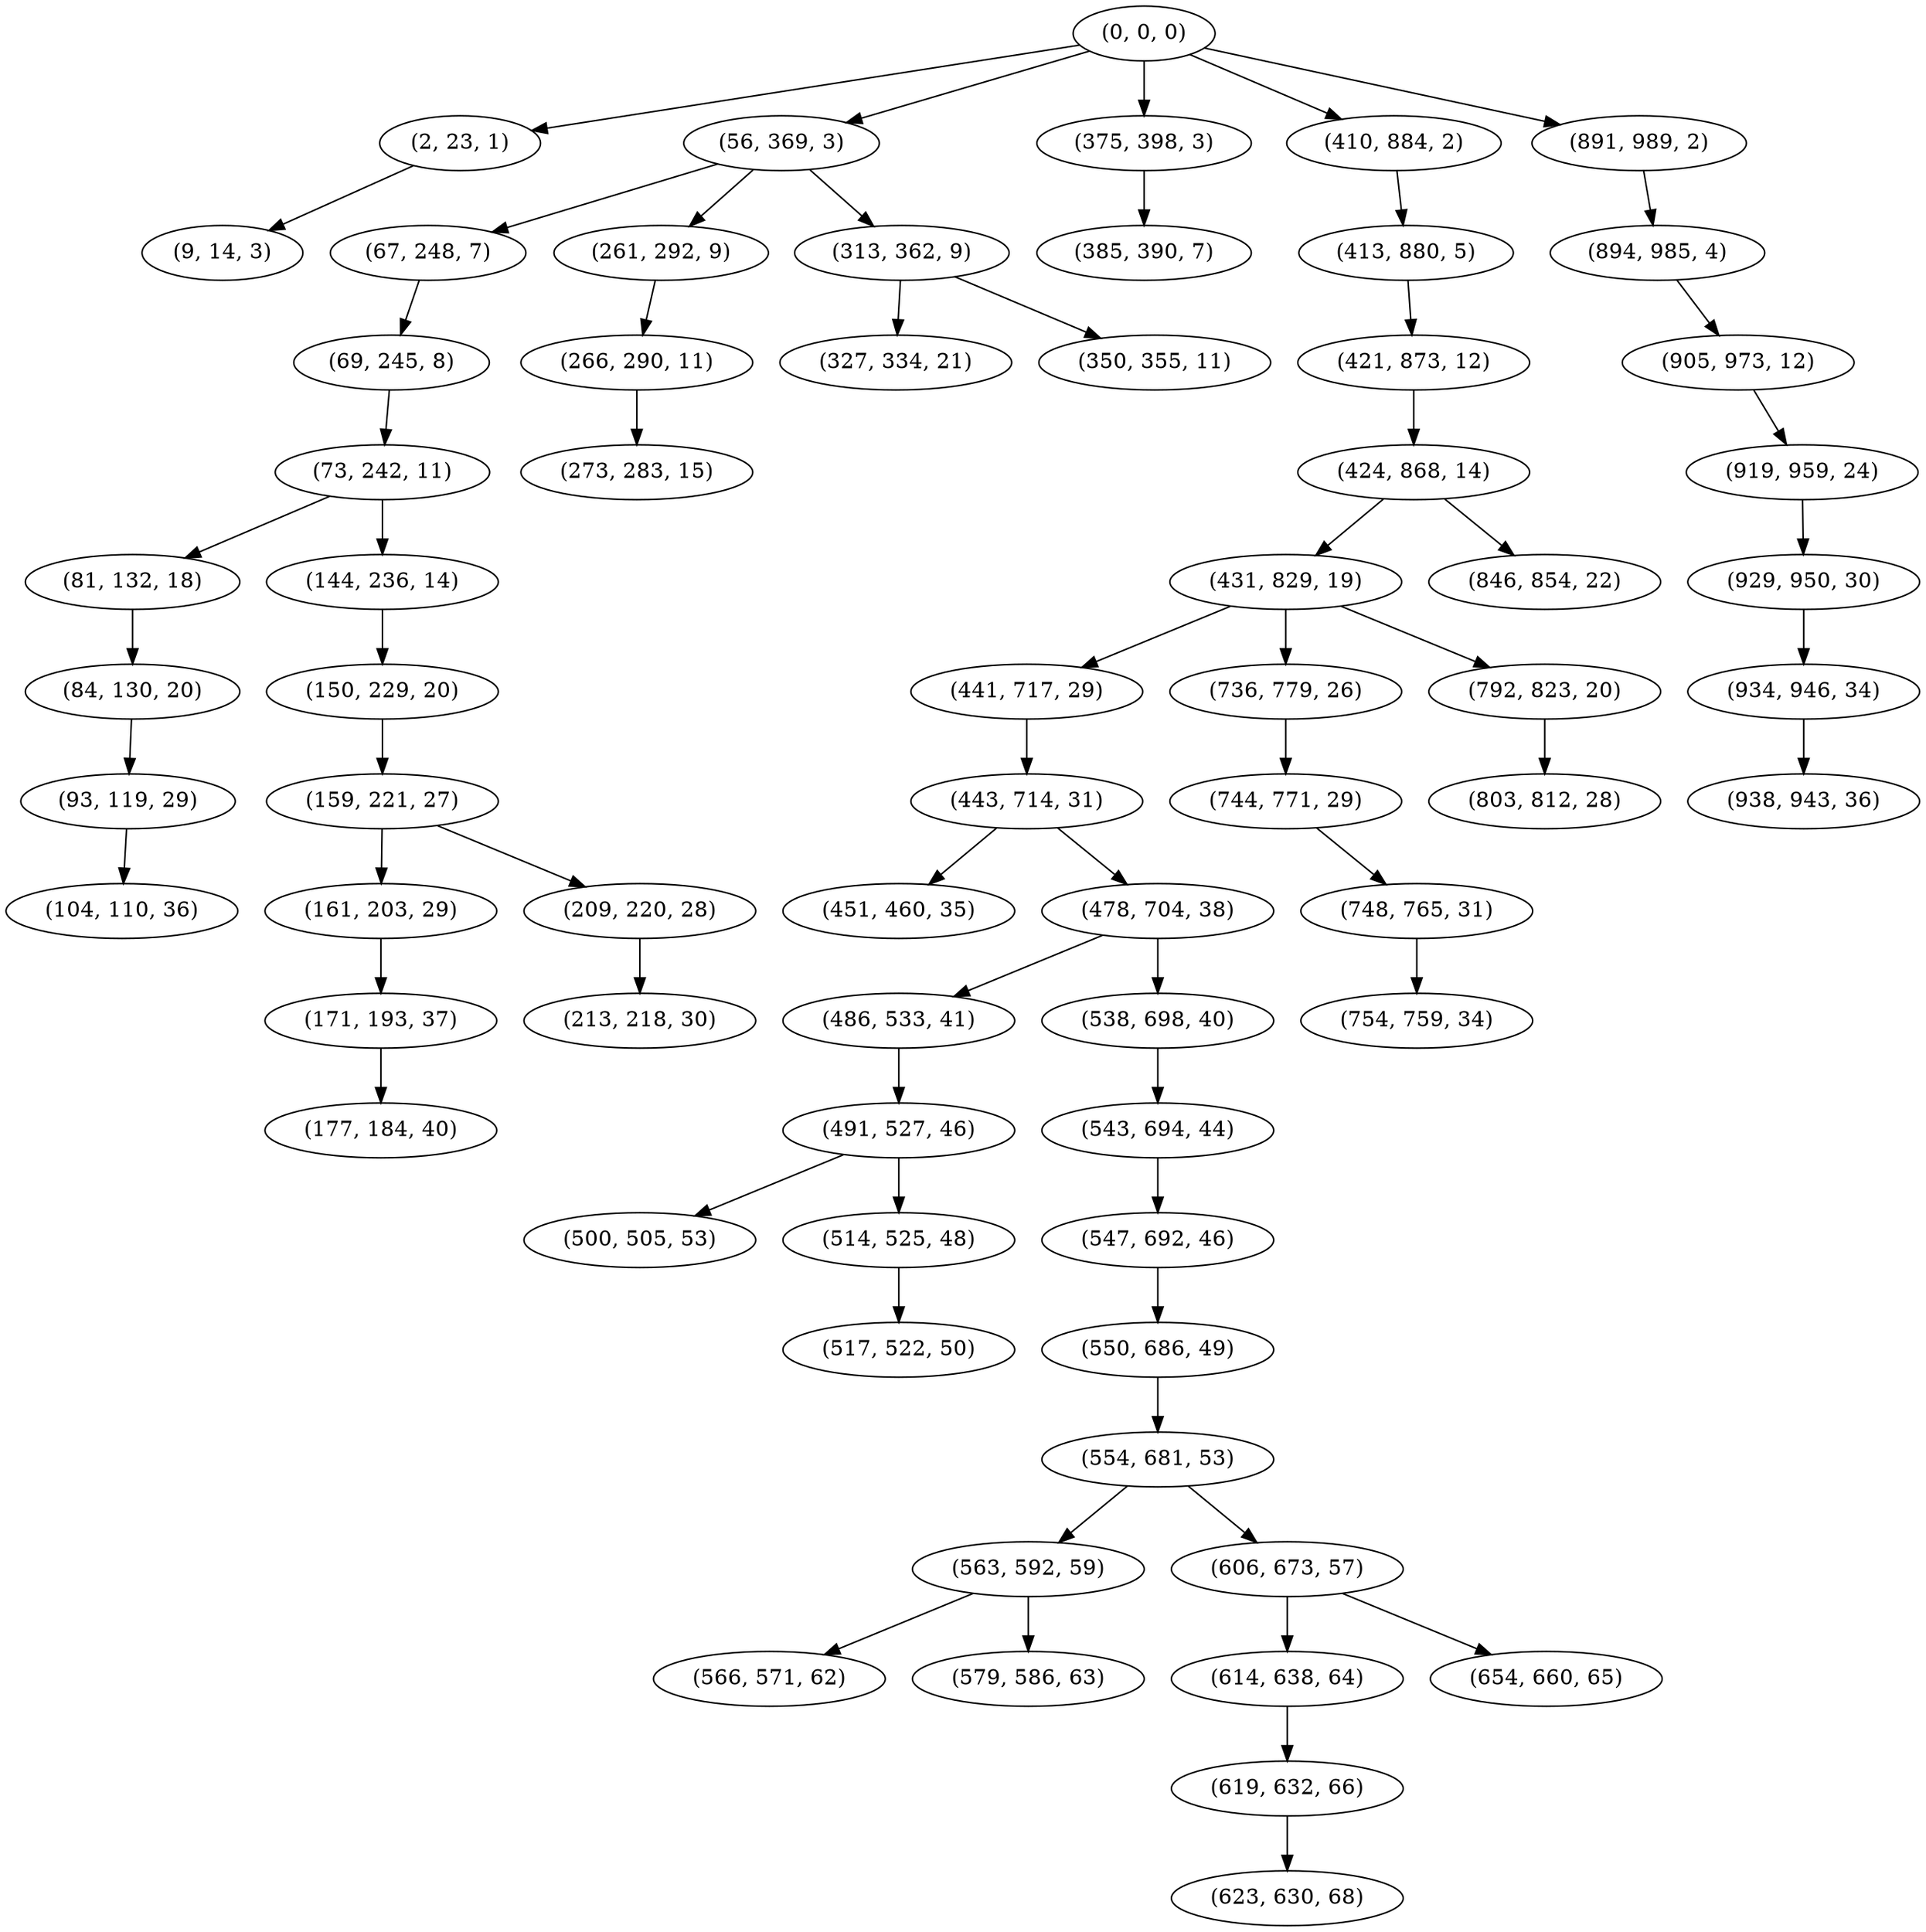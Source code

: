 digraph tree {
    "(0, 0, 0)";
    "(2, 23, 1)";
    "(9, 14, 3)";
    "(56, 369, 3)";
    "(67, 248, 7)";
    "(69, 245, 8)";
    "(73, 242, 11)";
    "(81, 132, 18)";
    "(84, 130, 20)";
    "(93, 119, 29)";
    "(104, 110, 36)";
    "(144, 236, 14)";
    "(150, 229, 20)";
    "(159, 221, 27)";
    "(161, 203, 29)";
    "(171, 193, 37)";
    "(177, 184, 40)";
    "(209, 220, 28)";
    "(213, 218, 30)";
    "(261, 292, 9)";
    "(266, 290, 11)";
    "(273, 283, 15)";
    "(313, 362, 9)";
    "(327, 334, 21)";
    "(350, 355, 11)";
    "(375, 398, 3)";
    "(385, 390, 7)";
    "(410, 884, 2)";
    "(413, 880, 5)";
    "(421, 873, 12)";
    "(424, 868, 14)";
    "(431, 829, 19)";
    "(441, 717, 29)";
    "(443, 714, 31)";
    "(451, 460, 35)";
    "(478, 704, 38)";
    "(486, 533, 41)";
    "(491, 527, 46)";
    "(500, 505, 53)";
    "(514, 525, 48)";
    "(517, 522, 50)";
    "(538, 698, 40)";
    "(543, 694, 44)";
    "(547, 692, 46)";
    "(550, 686, 49)";
    "(554, 681, 53)";
    "(563, 592, 59)";
    "(566, 571, 62)";
    "(579, 586, 63)";
    "(606, 673, 57)";
    "(614, 638, 64)";
    "(619, 632, 66)";
    "(623, 630, 68)";
    "(654, 660, 65)";
    "(736, 779, 26)";
    "(744, 771, 29)";
    "(748, 765, 31)";
    "(754, 759, 34)";
    "(792, 823, 20)";
    "(803, 812, 28)";
    "(846, 854, 22)";
    "(891, 989, 2)";
    "(894, 985, 4)";
    "(905, 973, 12)";
    "(919, 959, 24)";
    "(929, 950, 30)";
    "(934, 946, 34)";
    "(938, 943, 36)";
    "(0, 0, 0)" -> "(2, 23, 1)";
    "(0, 0, 0)" -> "(56, 369, 3)";
    "(0, 0, 0)" -> "(375, 398, 3)";
    "(0, 0, 0)" -> "(410, 884, 2)";
    "(0, 0, 0)" -> "(891, 989, 2)";
    "(2, 23, 1)" -> "(9, 14, 3)";
    "(56, 369, 3)" -> "(67, 248, 7)";
    "(56, 369, 3)" -> "(261, 292, 9)";
    "(56, 369, 3)" -> "(313, 362, 9)";
    "(67, 248, 7)" -> "(69, 245, 8)";
    "(69, 245, 8)" -> "(73, 242, 11)";
    "(73, 242, 11)" -> "(81, 132, 18)";
    "(73, 242, 11)" -> "(144, 236, 14)";
    "(81, 132, 18)" -> "(84, 130, 20)";
    "(84, 130, 20)" -> "(93, 119, 29)";
    "(93, 119, 29)" -> "(104, 110, 36)";
    "(144, 236, 14)" -> "(150, 229, 20)";
    "(150, 229, 20)" -> "(159, 221, 27)";
    "(159, 221, 27)" -> "(161, 203, 29)";
    "(159, 221, 27)" -> "(209, 220, 28)";
    "(161, 203, 29)" -> "(171, 193, 37)";
    "(171, 193, 37)" -> "(177, 184, 40)";
    "(209, 220, 28)" -> "(213, 218, 30)";
    "(261, 292, 9)" -> "(266, 290, 11)";
    "(266, 290, 11)" -> "(273, 283, 15)";
    "(313, 362, 9)" -> "(327, 334, 21)";
    "(313, 362, 9)" -> "(350, 355, 11)";
    "(375, 398, 3)" -> "(385, 390, 7)";
    "(410, 884, 2)" -> "(413, 880, 5)";
    "(413, 880, 5)" -> "(421, 873, 12)";
    "(421, 873, 12)" -> "(424, 868, 14)";
    "(424, 868, 14)" -> "(431, 829, 19)";
    "(424, 868, 14)" -> "(846, 854, 22)";
    "(431, 829, 19)" -> "(441, 717, 29)";
    "(431, 829, 19)" -> "(736, 779, 26)";
    "(431, 829, 19)" -> "(792, 823, 20)";
    "(441, 717, 29)" -> "(443, 714, 31)";
    "(443, 714, 31)" -> "(451, 460, 35)";
    "(443, 714, 31)" -> "(478, 704, 38)";
    "(478, 704, 38)" -> "(486, 533, 41)";
    "(478, 704, 38)" -> "(538, 698, 40)";
    "(486, 533, 41)" -> "(491, 527, 46)";
    "(491, 527, 46)" -> "(500, 505, 53)";
    "(491, 527, 46)" -> "(514, 525, 48)";
    "(514, 525, 48)" -> "(517, 522, 50)";
    "(538, 698, 40)" -> "(543, 694, 44)";
    "(543, 694, 44)" -> "(547, 692, 46)";
    "(547, 692, 46)" -> "(550, 686, 49)";
    "(550, 686, 49)" -> "(554, 681, 53)";
    "(554, 681, 53)" -> "(563, 592, 59)";
    "(554, 681, 53)" -> "(606, 673, 57)";
    "(563, 592, 59)" -> "(566, 571, 62)";
    "(563, 592, 59)" -> "(579, 586, 63)";
    "(606, 673, 57)" -> "(614, 638, 64)";
    "(606, 673, 57)" -> "(654, 660, 65)";
    "(614, 638, 64)" -> "(619, 632, 66)";
    "(619, 632, 66)" -> "(623, 630, 68)";
    "(736, 779, 26)" -> "(744, 771, 29)";
    "(744, 771, 29)" -> "(748, 765, 31)";
    "(748, 765, 31)" -> "(754, 759, 34)";
    "(792, 823, 20)" -> "(803, 812, 28)";
    "(891, 989, 2)" -> "(894, 985, 4)";
    "(894, 985, 4)" -> "(905, 973, 12)";
    "(905, 973, 12)" -> "(919, 959, 24)";
    "(919, 959, 24)" -> "(929, 950, 30)";
    "(929, 950, 30)" -> "(934, 946, 34)";
    "(934, 946, 34)" -> "(938, 943, 36)";
}

